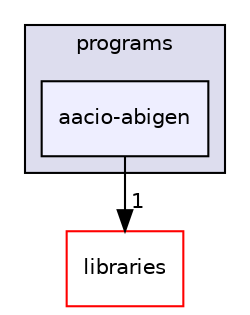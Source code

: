 digraph "programs/aacio-abigen" {
  compound=true
  node [ fontsize="10", fontname="Helvetica"];
  edge [ labelfontsize="10", labelfontname="Helvetica"];
  subgraph clusterdir_7b0a5d1507c7f681cbfa1deb5990c6ea {
    graph [ bgcolor="#ddddee", pencolor="black", label="programs" fontname="Helvetica", fontsize="10", URL="dir_7b0a5d1507c7f681cbfa1deb5990c6ea.html"]
  dir_81489cc5ee47ca96bf02b316c5a4afbe [shape=box, label="aacio-abigen", style="filled", fillcolor="#eeeeff", pencolor="black", URL="dir_81489cc5ee47ca96bf02b316c5a4afbe.html"];
  }
  dir_bc0718b08fb2015b8e59c47b2805f60c [shape=box label="libraries" fillcolor="white" style="filled" color="red" URL="dir_bc0718b08fb2015b8e59c47b2805f60c.html"];
  dir_81489cc5ee47ca96bf02b316c5a4afbe->dir_bc0718b08fb2015b8e59c47b2805f60c [headlabel="1", labeldistance=1.5 headhref="dir_001685_000004.html"];
}
